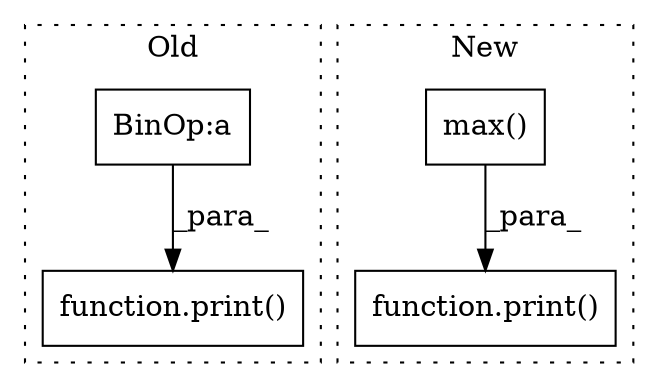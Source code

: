 digraph G {
subgraph cluster0 {
1 [label="function.print()" a="75" s="954,1010" l="6,1" shape="box"];
4 [label="BinOp:a" a="82" s="936" l="5" shape="box"];
label = "Old";
style="dotted";
}
subgraph cluster1 {
2 [label="max()" a="75" s="1157" l="13" shape="box"];
3 [label="function.print()" a="75" s="1049,1189" l="6,1" shape="box"];
label = "New";
style="dotted";
}
2 -> 3 [label="_para_"];
4 -> 1 [label="_para_"];
}